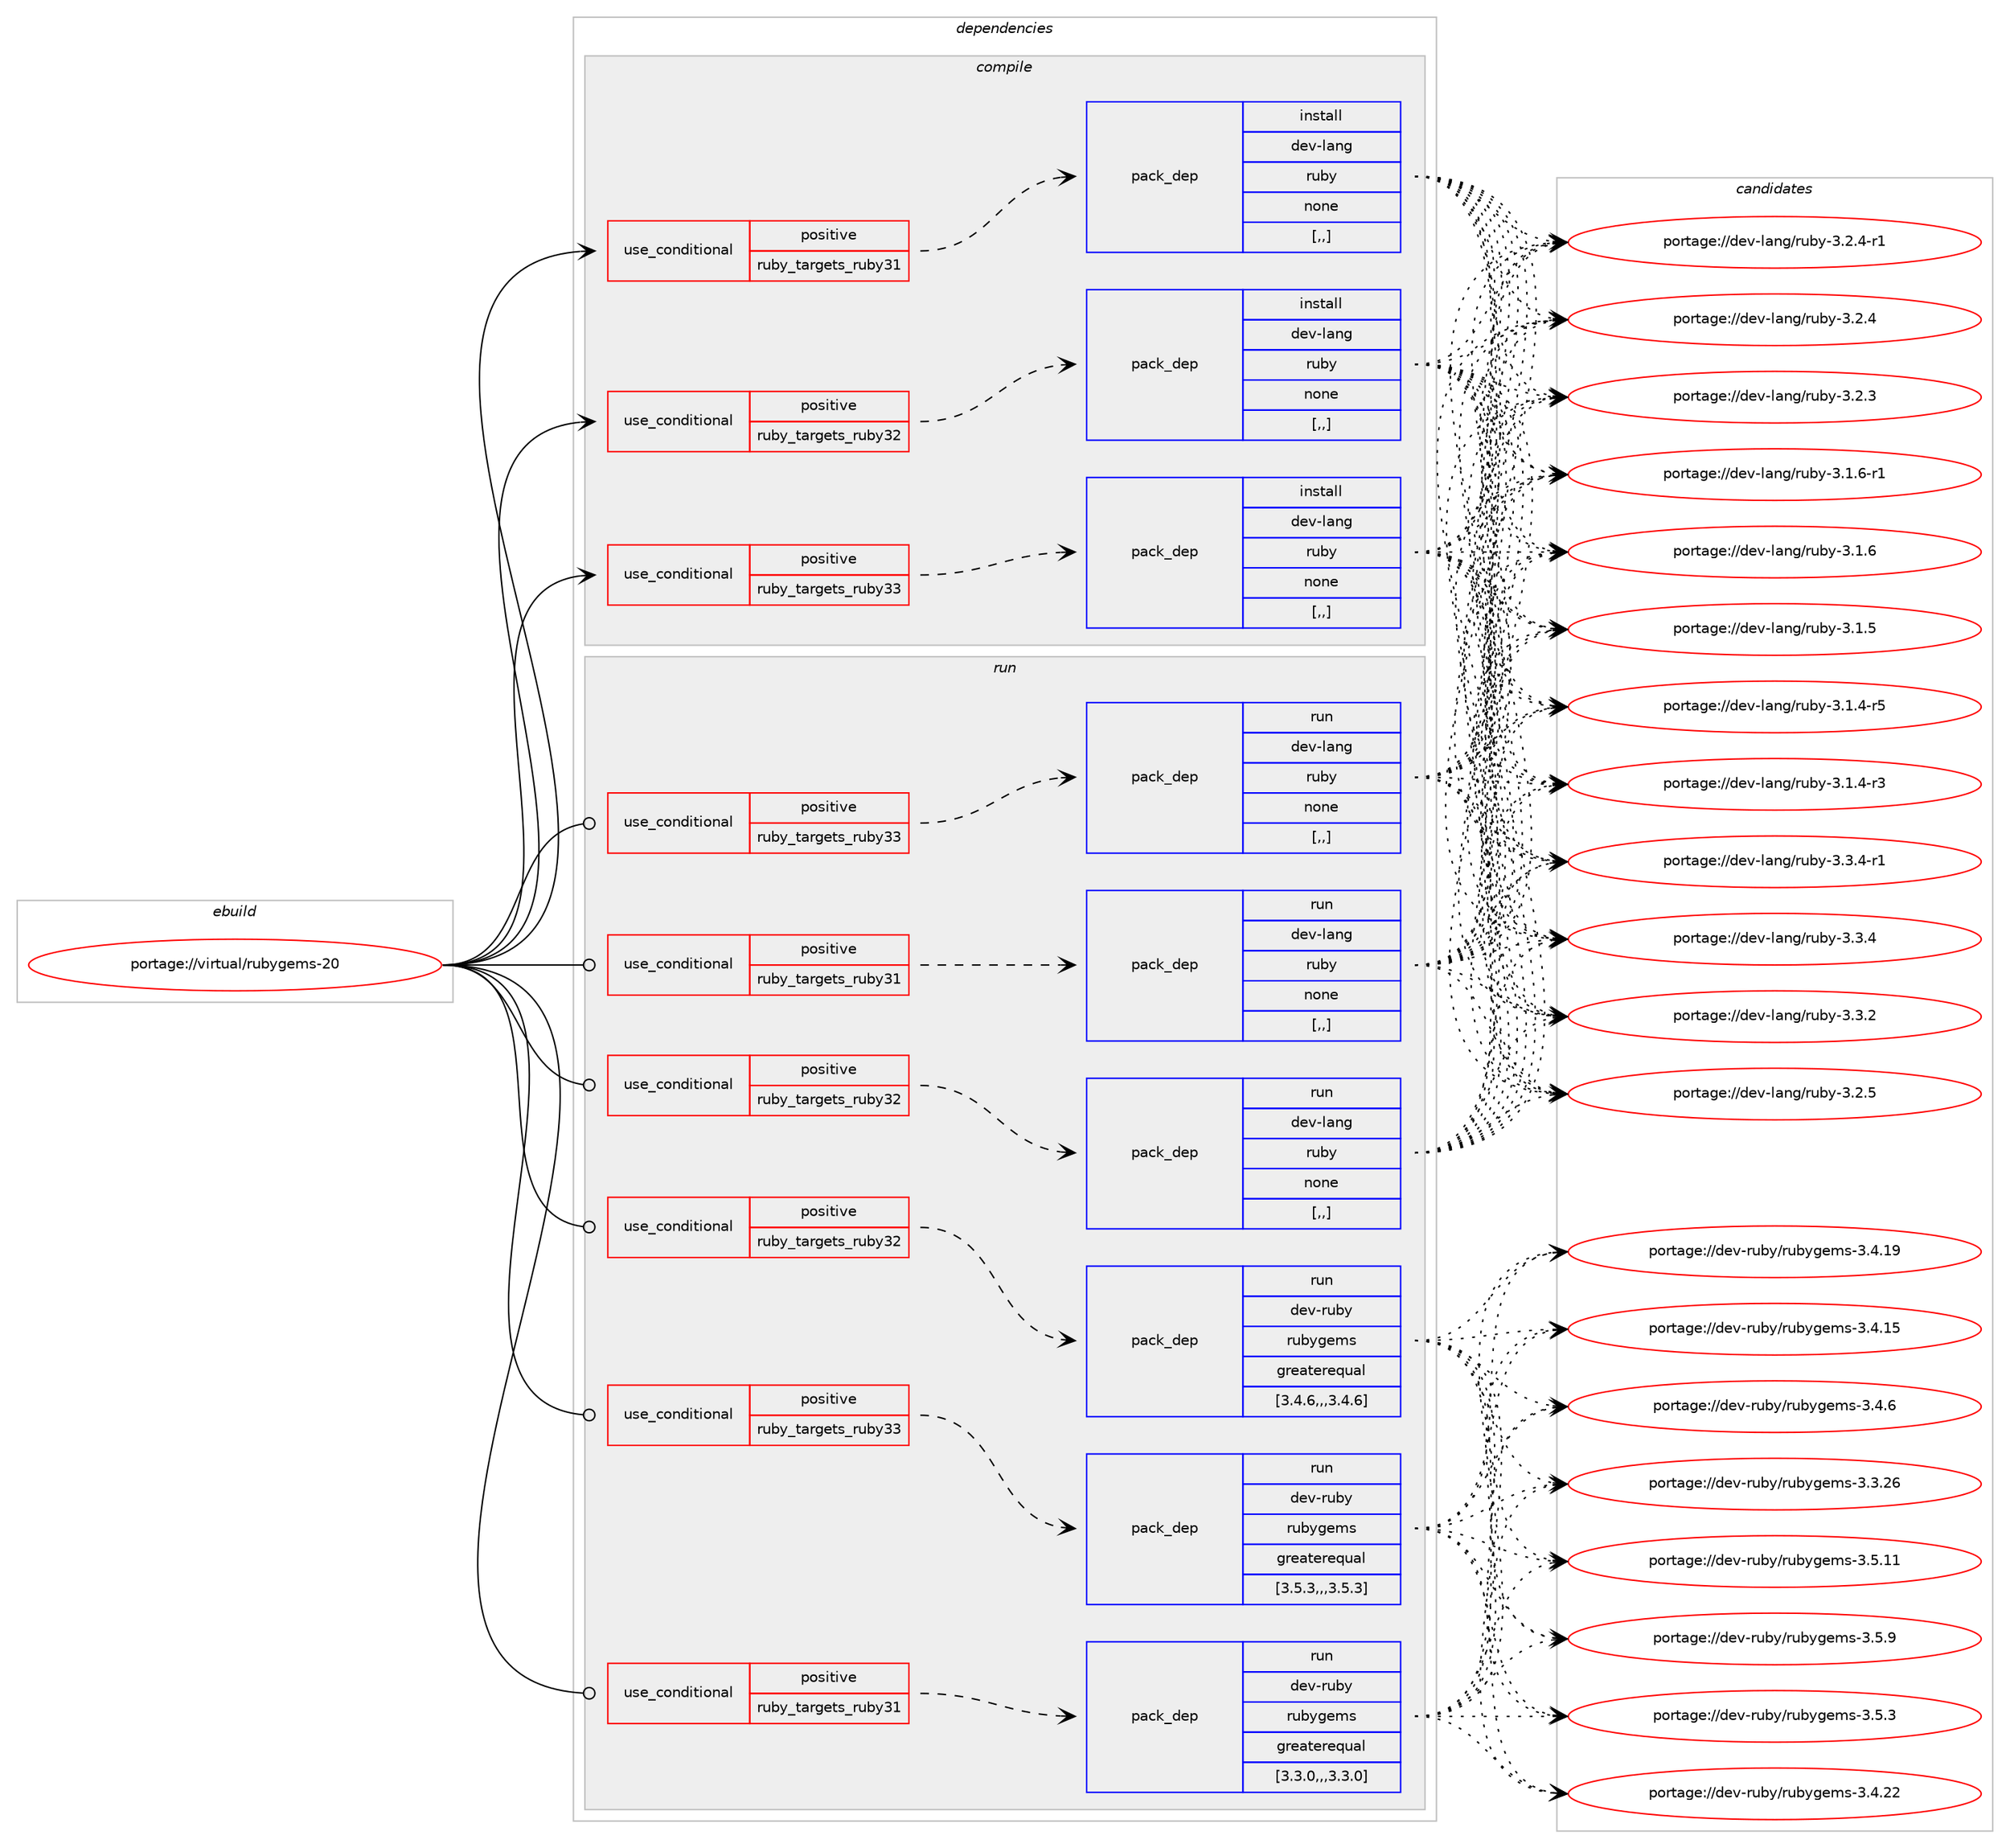 digraph prolog {

# *************
# Graph options
# *************

newrank=true;
concentrate=true;
compound=true;
graph [rankdir=LR,fontname=Helvetica,fontsize=10,ranksep=1.5];#, ranksep=2.5, nodesep=0.2];
edge  [arrowhead=vee];
node  [fontname=Helvetica,fontsize=10];

# **********
# The ebuild
# **********

subgraph cluster_leftcol {
color=gray;
label=<<i>ebuild</i>>;
id [label="portage://virtual/rubygems-20", color=red, width=4, href="../virtual/rubygems-20.svg"];
}

# ****************
# The dependencies
# ****************

subgraph cluster_midcol {
color=gray;
label=<<i>dependencies</i>>;
subgraph cluster_compile {
fillcolor="#eeeeee";
style=filled;
label=<<i>compile</i>>;
subgraph cond118710 {
dependency445480 [label=<<TABLE BORDER="0" CELLBORDER="1" CELLSPACING="0" CELLPADDING="4"><TR><TD ROWSPAN="3" CELLPADDING="10">use_conditional</TD></TR><TR><TD>positive</TD></TR><TR><TD>ruby_targets_ruby31</TD></TR></TABLE>>, shape=none, color=red];
subgraph pack323544 {
dependency445481 [label=<<TABLE BORDER="0" CELLBORDER="1" CELLSPACING="0" CELLPADDING="4" WIDTH="220"><TR><TD ROWSPAN="6" CELLPADDING="30">pack_dep</TD></TR><TR><TD WIDTH="110">install</TD></TR><TR><TD>dev-lang</TD></TR><TR><TD>ruby</TD></TR><TR><TD>none</TD></TR><TR><TD>[,,]</TD></TR></TABLE>>, shape=none, color=blue];
}
dependency445480:e -> dependency445481:w [weight=20,style="dashed",arrowhead="vee"];
}
id:e -> dependency445480:w [weight=20,style="solid",arrowhead="vee"];
subgraph cond118711 {
dependency445482 [label=<<TABLE BORDER="0" CELLBORDER="1" CELLSPACING="0" CELLPADDING="4"><TR><TD ROWSPAN="3" CELLPADDING="10">use_conditional</TD></TR><TR><TD>positive</TD></TR><TR><TD>ruby_targets_ruby32</TD></TR></TABLE>>, shape=none, color=red];
subgraph pack323545 {
dependency445483 [label=<<TABLE BORDER="0" CELLBORDER="1" CELLSPACING="0" CELLPADDING="4" WIDTH="220"><TR><TD ROWSPAN="6" CELLPADDING="30">pack_dep</TD></TR><TR><TD WIDTH="110">install</TD></TR><TR><TD>dev-lang</TD></TR><TR><TD>ruby</TD></TR><TR><TD>none</TD></TR><TR><TD>[,,]</TD></TR></TABLE>>, shape=none, color=blue];
}
dependency445482:e -> dependency445483:w [weight=20,style="dashed",arrowhead="vee"];
}
id:e -> dependency445482:w [weight=20,style="solid",arrowhead="vee"];
subgraph cond118712 {
dependency445484 [label=<<TABLE BORDER="0" CELLBORDER="1" CELLSPACING="0" CELLPADDING="4"><TR><TD ROWSPAN="3" CELLPADDING="10">use_conditional</TD></TR><TR><TD>positive</TD></TR><TR><TD>ruby_targets_ruby33</TD></TR></TABLE>>, shape=none, color=red];
subgraph pack323546 {
dependency445485 [label=<<TABLE BORDER="0" CELLBORDER="1" CELLSPACING="0" CELLPADDING="4" WIDTH="220"><TR><TD ROWSPAN="6" CELLPADDING="30">pack_dep</TD></TR><TR><TD WIDTH="110">install</TD></TR><TR><TD>dev-lang</TD></TR><TR><TD>ruby</TD></TR><TR><TD>none</TD></TR><TR><TD>[,,]</TD></TR></TABLE>>, shape=none, color=blue];
}
dependency445484:e -> dependency445485:w [weight=20,style="dashed",arrowhead="vee"];
}
id:e -> dependency445484:w [weight=20,style="solid",arrowhead="vee"];
}
subgraph cluster_compileandrun {
fillcolor="#eeeeee";
style=filled;
label=<<i>compile and run</i>>;
}
subgraph cluster_run {
fillcolor="#eeeeee";
style=filled;
label=<<i>run</i>>;
subgraph cond118713 {
dependency445486 [label=<<TABLE BORDER="0" CELLBORDER="1" CELLSPACING="0" CELLPADDING="4"><TR><TD ROWSPAN="3" CELLPADDING="10">use_conditional</TD></TR><TR><TD>positive</TD></TR><TR><TD>ruby_targets_ruby31</TD></TR></TABLE>>, shape=none, color=red];
subgraph pack323547 {
dependency445487 [label=<<TABLE BORDER="0" CELLBORDER="1" CELLSPACING="0" CELLPADDING="4" WIDTH="220"><TR><TD ROWSPAN="6" CELLPADDING="30">pack_dep</TD></TR><TR><TD WIDTH="110">run</TD></TR><TR><TD>dev-lang</TD></TR><TR><TD>ruby</TD></TR><TR><TD>none</TD></TR><TR><TD>[,,]</TD></TR></TABLE>>, shape=none, color=blue];
}
dependency445486:e -> dependency445487:w [weight=20,style="dashed",arrowhead="vee"];
}
id:e -> dependency445486:w [weight=20,style="solid",arrowhead="odot"];
subgraph cond118714 {
dependency445488 [label=<<TABLE BORDER="0" CELLBORDER="1" CELLSPACING="0" CELLPADDING="4"><TR><TD ROWSPAN="3" CELLPADDING="10">use_conditional</TD></TR><TR><TD>positive</TD></TR><TR><TD>ruby_targets_ruby31</TD></TR></TABLE>>, shape=none, color=red];
subgraph pack323548 {
dependency445489 [label=<<TABLE BORDER="0" CELLBORDER="1" CELLSPACING="0" CELLPADDING="4" WIDTH="220"><TR><TD ROWSPAN="6" CELLPADDING="30">pack_dep</TD></TR><TR><TD WIDTH="110">run</TD></TR><TR><TD>dev-ruby</TD></TR><TR><TD>rubygems</TD></TR><TR><TD>greaterequal</TD></TR><TR><TD>[3.3.0,,,3.3.0]</TD></TR></TABLE>>, shape=none, color=blue];
}
dependency445488:e -> dependency445489:w [weight=20,style="dashed",arrowhead="vee"];
}
id:e -> dependency445488:w [weight=20,style="solid",arrowhead="odot"];
subgraph cond118715 {
dependency445490 [label=<<TABLE BORDER="0" CELLBORDER="1" CELLSPACING="0" CELLPADDING="4"><TR><TD ROWSPAN="3" CELLPADDING="10">use_conditional</TD></TR><TR><TD>positive</TD></TR><TR><TD>ruby_targets_ruby32</TD></TR></TABLE>>, shape=none, color=red];
subgraph pack323549 {
dependency445491 [label=<<TABLE BORDER="0" CELLBORDER="1" CELLSPACING="0" CELLPADDING="4" WIDTH="220"><TR><TD ROWSPAN="6" CELLPADDING="30">pack_dep</TD></TR><TR><TD WIDTH="110">run</TD></TR><TR><TD>dev-lang</TD></TR><TR><TD>ruby</TD></TR><TR><TD>none</TD></TR><TR><TD>[,,]</TD></TR></TABLE>>, shape=none, color=blue];
}
dependency445490:e -> dependency445491:w [weight=20,style="dashed",arrowhead="vee"];
}
id:e -> dependency445490:w [weight=20,style="solid",arrowhead="odot"];
subgraph cond118716 {
dependency445492 [label=<<TABLE BORDER="0" CELLBORDER="1" CELLSPACING="0" CELLPADDING="4"><TR><TD ROWSPAN="3" CELLPADDING="10">use_conditional</TD></TR><TR><TD>positive</TD></TR><TR><TD>ruby_targets_ruby32</TD></TR></TABLE>>, shape=none, color=red];
subgraph pack323550 {
dependency445493 [label=<<TABLE BORDER="0" CELLBORDER="1" CELLSPACING="0" CELLPADDING="4" WIDTH="220"><TR><TD ROWSPAN="6" CELLPADDING="30">pack_dep</TD></TR><TR><TD WIDTH="110">run</TD></TR><TR><TD>dev-ruby</TD></TR><TR><TD>rubygems</TD></TR><TR><TD>greaterequal</TD></TR><TR><TD>[3.4.6,,,3.4.6]</TD></TR></TABLE>>, shape=none, color=blue];
}
dependency445492:e -> dependency445493:w [weight=20,style="dashed",arrowhead="vee"];
}
id:e -> dependency445492:w [weight=20,style="solid",arrowhead="odot"];
subgraph cond118717 {
dependency445494 [label=<<TABLE BORDER="0" CELLBORDER="1" CELLSPACING="0" CELLPADDING="4"><TR><TD ROWSPAN="3" CELLPADDING="10">use_conditional</TD></TR><TR><TD>positive</TD></TR><TR><TD>ruby_targets_ruby33</TD></TR></TABLE>>, shape=none, color=red];
subgraph pack323551 {
dependency445495 [label=<<TABLE BORDER="0" CELLBORDER="1" CELLSPACING="0" CELLPADDING="4" WIDTH="220"><TR><TD ROWSPAN="6" CELLPADDING="30">pack_dep</TD></TR><TR><TD WIDTH="110">run</TD></TR><TR><TD>dev-lang</TD></TR><TR><TD>ruby</TD></TR><TR><TD>none</TD></TR><TR><TD>[,,]</TD></TR></TABLE>>, shape=none, color=blue];
}
dependency445494:e -> dependency445495:w [weight=20,style="dashed",arrowhead="vee"];
}
id:e -> dependency445494:w [weight=20,style="solid",arrowhead="odot"];
subgraph cond118718 {
dependency445496 [label=<<TABLE BORDER="0" CELLBORDER="1" CELLSPACING="0" CELLPADDING="4"><TR><TD ROWSPAN="3" CELLPADDING="10">use_conditional</TD></TR><TR><TD>positive</TD></TR><TR><TD>ruby_targets_ruby33</TD></TR></TABLE>>, shape=none, color=red];
subgraph pack323552 {
dependency445497 [label=<<TABLE BORDER="0" CELLBORDER="1" CELLSPACING="0" CELLPADDING="4" WIDTH="220"><TR><TD ROWSPAN="6" CELLPADDING="30">pack_dep</TD></TR><TR><TD WIDTH="110">run</TD></TR><TR><TD>dev-ruby</TD></TR><TR><TD>rubygems</TD></TR><TR><TD>greaterequal</TD></TR><TR><TD>[3.5.3,,,3.5.3]</TD></TR></TABLE>>, shape=none, color=blue];
}
dependency445496:e -> dependency445497:w [weight=20,style="dashed",arrowhead="vee"];
}
id:e -> dependency445496:w [weight=20,style="solid",arrowhead="odot"];
}
}

# **************
# The candidates
# **************

subgraph cluster_choices {
rank=same;
color=gray;
label=<<i>candidates</i>>;

subgraph choice323544 {
color=black;
nodesep=1;
choice100101118451089711010347114117981214551465146524511449 [label="portage://dev-lang/ruby-3.3.4-r1", color=red, width=4,href="../dev-lang/ruby-3.3.4-r1.svg"];
choice10010111845108971101034711411798121455146514652 [label="portage://dev-lang/ruby-3.3.4", color=red, width=4,href="../dev-lang/ruby-3.3.4.svg"];
choice10010111845108971101034711411798121455146514650 [label="portage://dev-lang/ruby-3.3.2", color=red, width=4,href="../dev-lang/ruby-3.3.2.svg"];
choice10010111845108971101034711411798121455146504653 [label="portage://dev-lang/ruby-3.2.5", color=red, width=4,href="../dev-lang/ruby-3.2.5.svg"];
choice100101118451089711010347114117981214551465046524511449 [label="portage://dev-lang/ruby-3.2.4-r1", color=red, width=4,href="../dev-lang/ruby-3.2.4-r1.svg"];
choice10010111845108971101034711411798121455146504652 [label="portage://dev-lang/ruby-3.2.4", color=red, width=4,href="../dev-lang/ruby-3.2.4.svg"];
choice10010111845108971101034711411798121455146504651 [label="portage://dev-lang/ruby-3.2.3", color=red, width=4,href="../dev-lang/ruby-3.2.3.svg"];
choice100101118451089711010347114117981214551464946544511449 [label="portage://dev-lang/ruby-3.1.6-r1", color=red, width=4,href="../dev-lang/ruby-3.1.6-r1.svg"];
choice10010111845108971101034711411798121455146494654 [label="portage://dev-lang/ruby-3.1.6", color=red, width=4,href="../dev-lang/ruby-3.1.6.svg"];
choice10010111845108971101034711411798121455146494653 [label="portage://dev-lang/ruby-3.1.5", color=red, width=4,href="../dev-lang/ruby-3.1.5.svg"];
choice100101118451089711010347114117981214551464946524511453 [label="portage://dev-lang/ruby-3.1.4-r5", color=red, width=4,href="../dev-lang/ruby-3.1.4-r5.svg"];
choice100101118451089711010347114117981214551464946524511451 [label="portage://dev-lang/ruby-3.1.4-r3", color=red, width=4,href="../dev-lang/ruby-3.1.4-r3.svg"];
dependency445481:e -> choice100101118451089711010347114117981214551465146524511449:w [style=dotted,weight="100"];
dependency445481:e -> choice10010111845108971101034711411798121455146514652:w [style=dotted,weight="100"];
dependency445481:e -> choice10010111845108971101034711411798121455146514650:w [style=dotted,weight="100"];
dependency445481:e -> choice10010111845108971101034711411798121455146504653:w [style=dotted,weight="100"];
dependency445481:e -> choice100101118451089711010347114117981214551465046524511449:w [style=dotted,weight="100"];
dependency445481:e -> choice10010111845108971101034711411798121455146504652:w [style=dotted,weight="100"];
dependency445481:e -> choice10010111845108971101034711411798121455146504651:w [style=dotted,weight="100"];
dependency445481:e -> choice100101118451089711010347114117981214551464946544511449:w [style=dotted,weight="100"];
dependency445481:e -> choice10010111845108971101034711411798121455146494654:w [style=dotted,weight="100"];
dependency445481:e -> choice10010111845108971101034711411798121455146494653:w [style=dotted,weight="100"];
dependency445481:e -> choice100101118451089711010347114117981214551464946524511453:w [style=dotted,weight="100"];
dependency445481:e -> choice100101118451089711010347114117981214551464946524511451:w [style=dotted,weight="100"];
}
subgraph choice323545 {
color=black;
nodesep=1;
choice100101118451089711010347114117981214551465146524511449 [label="portage://dev-lang/ruby-3.3.4-r1", color=red, width=4,href="../dev-lang/ruby-3.3.4-r1.svg"];
choice10010111845108971101034711411798121455146514652 [label="portage://dev-lang/ruby-3.3.4", color=red, width=4,href="../dev-lang/ruby-3.3.4.svg"];
choice10010111845108971101034711411798121455146514650 [label="portage://dev-lang/ruby-3.3.2", color=red, width=4,href="../dev-lang/ruby-3.3.2.svg"];
choice10010111845108971101034711411798121455146504653 [label="portage://dev-lang/ruby-3.2.5", color=red, width=4,href="../dev-lang/ruby-3.2.5.svg"];
choice100101118451089711010347114117981214551465046524511449 [label="portage://dev-lang/ruby-3.2.4-r1", color=red, width=4,href="../dev-lang/ruby-3.2.4-r1.svg"];
choice10010111845108971101034711411798121455146504652 [label="portage://dev-lang/ruby-3.2.4", color=red, width=4,href="../dev-lang/ruby-3.2.4.svg"];
choice10010111845108971101034711411798121455146504651 [label="portage://dev-lang/ruby-3.2.3", color=red, width=4,href="../dev-lang/ruby-3.2.3.svg"];
choice100101118451089711010347114117981214551464946544511449 [label="portage://dev-lang/ruby-3.1.6-r1", color=red, width=4,href="../dev-lang/ruby-3.1.6-r1.svg"];
choice10010111845108971101034711411798121455146494654 [label="portage://dev-lang/ruby-3.1.6", color=red, width=4,href="../dev-lang/ruby-3.1.6.svg"];
choice10010111845108971101034711411798121455146494653 [label="portage://dev-lang/ruby-3.1.5", color=red, width=4,href="../dev-lang/ruby-3.1.5.svg"];
choice100101118451089711010347114117981214551464946524511453 [label="portage://dev-lang/ruby-3.1.4-r5", color=red, width=4,href="../dev-lang/ruby-3.1.4-r5.svg"];
choice100101118451089711010347114117981214551464946524511451 [label="portage://dev-lang/ruby-3.1.4-r3", color=red, width=4,href="../dev-lang/ruby-3.1.4-r3.svg"];
dependency445483:e -> choice100101118451089711010347114117981214551465146524511449:w [style=dotted,weight="100"];
dependency445483:e -> choice10010111845108971101034711411798121455146514652:w [style=dotted,weight="100"];
dependency445483:e -> choice10010111845108971101034711411798121455146514650:w [style=dotted,weight="100"];
dependency445483:e -> choice10010111845108971101034711411798121455146504653:w [style=dotted,weight="100"];
dependency445483:e -> choice100101118451089711010347114117981214551465046524511449:w [style=dotted,weight="100"];
dependency445483:e -> choice10010111845108971101034711411798121455146504652:w [style=dotted,weight="100"];
dependency445483:e -> choice10010111845108971101034711411798121455146504651:w [style=dotted,weight="100"];
dependency445483:e -> choice100101118451089711010347114117981214551464946544511449:w [style=dotted,weight="100"];
dependency445483:e -> choice10010111845108971101034711411798121455146494654:w [style=dotted,weight="100"];
dependency445483:e -> choice10010111845108971101034711411798121455146494653:w [style=dotted,weight="100"];
dependency445483:e -> choice100101118451089711010347114117981214551464946524511453:w [style=dotted,weight="100"];
dependency445483:e -> choice100101118451089711010347114117981214551464946524511451:w [style=dotted,weight="100"];
}
subgraph choice323546 {
color=black;
nodesep=1;
choice100101118451089711010347114117981214551465146524511449 [label="portage://dev-lang/ruby-3.3.4-r1", color=red, width=4,href="../dev-lang/ruby-3.3.4-r1.svg"];
choice10010111845108971101034711411798121455146514652 [label="portage://dev-lang/ruby-3.3.4", color=red, width=4,href="../dev-lang/ruby-3.3.4.svg"];
choice10010111845108971101034711411798121455146514650 [label="portage://dev-lang/ruby-3.3.2", color=red, width=4,href="../dev-lang/ruby-3.3.2.svg"];
choice10010111845108971101034711411798121455146504653 [label="portage://dev-lang/ruby-3.2.5", color=red, width=4,href="../dev-lang/ruby-3.2.5.svg"];
choice100101118451089711010347114117981214551465046524511449 [label="portage://dev-lang/ruby-3.2.4-r1", color=red, width=4,href="../dev-lang/ruby-3.2.4-r1.svg"];
choice10010111845108971101034711411798121455146504652 [label="portage://dev-lang/ruby-3.2.4", color=red, width=4,href="../dev-lang/ruby-3.2.4.svg"];
choice10010111845108971101034711411798121455146504651 [label="portage://dev-lang/ruby-3.2.3", color=red, width=4,href="../dev-lang/ruby-3.2.3.svg"];
choice100101118451089711010347114117981214551464946544511449 [label="portage://dev-lang/ruby-3.1.6-r1", color=red, width=4,href="../dev-lang/ruby-3.1.6-r1.svg"];
choice10010111845108971101034711411798121455146494654 [label="portage://dev-lang/ruby-3.1.6", color=red, width=4,href="../dev-lang/ruby-3.1.6.svg"];
choice10010111845108971101034711411798121455146494653 [label="portage://dev-lang/ruby-3.1.5", color=red, width=4,href="../dev-lang/ruby-3.1.5.svg"];
choice100101118451089711010347114117981214551464946524511453 [label="portage://dev-lang/ruby-3.1.4-r5", color=red, width=4,href="../dev-lang/ruby-3.1.4-r5.svg"];
choice100101118451089711010347114117981214551464946524511451 [label="portage://dev-lang/ruby-3.1.4-r3", color=red, width=4,href="../dev-lang/ruby-3.1.4-r3.svg"];
dependency445485:e -> choice100101118451089711010347114117981214551465146524511449:w [style=dotted,weight="100"];
dependency445485:e -> choice10010111845108971101034711411798121455146514652:w [style=dotted,weight="100"];
dependency445485:e -> choice10010111845108971101034711411798121455146514650:w [style=dotted,weight="100"];
dependency445485:e -> choice10010111845108971101034711411798121455146504653:w [style=dotted,weight="100"];
dependency445485:e -> choice100101118451089711010347114117981214551465046524511449:w [style=dotted,weight="100"];
dependency445485:e -> choice10010111845108971101034711411798121455146504652:w [style=dotted,weight="100"];
dependency445485:e -> choice10010111845108971101034711411798121455146504651:w [style=dotted,weight="100"];
dependency445485:e -> choice100101118451089711010347114117981214551464946544511449:w [style=dotted,weight="100"];
dependency445485:e -> choice10010111845108971101034711411798121455146494654:w [style=dotted,weight="100"];
dependency445485:e -> choice10010111845108971101034711411798121455146494653:w [style=dotted,weight="100"];
dependency445485:e -> choice100101118451089711010347114117981214551464946524511453:w [style=dotted,weight="100"];
dependency445485:e -> choice100101118451089711010347114117981214551464946524511451:w [style=dotted,weight="100"];
}
subgraph choice323547 {
color=black;
nodesep=1;
choice100101118451089711010347114117981214551465146524511449 [label="portage://dev-lang/ruby-3.3.4-r1", color=red, width=4,href="../dev-lang/ruby-3.3.4-r1.svg"];
choice10010111845108971101034711411798121455146514652 [label="portage://dev-lang/ruby-3.3.4", color=red, width=4,href="../dev-lang/ruby-3.3.4.svg"];
choice10010111845108971101034711411798121455146514650 [label="portage://dev-lang/ruby-3.3.2", color=red, width=4,href="../dev-lang/ruby-3.3.2.svg"];
choice10010111845108971101034711411798121455146504653 [label="portage://dev-lang/ruby-3.2.5", color=red, width=4,href="../dev-lang/ruby-3.2.5.svg"];
choice100101118451089711010347114117981214551465046524511449 [label="portage://dev-lang/ruby-3.2.4-r1", color=red, width=4,href="../dev-lang/ruby-3.2.4-r1.svg"];
choice10010111845108971101034711411798121455146504652 [label="portage://dev-lang/ruby-3.2.4", color=red, width=4,href="../dev-lang/ruby-3.2.4.svg"];
choice10010111845108971101034711411798121455146504651 [label="portage://dev-lang/ruby-3.2.3", color=red, width=4,href="../dev-lang/ruby-3.2.3.svg"];
choice100101118451089711010347114117981214551464946544511449 [label="portage://dev-lang/ruby-3.1.6-r1", color=red, width=4,href="../dev-lang/ruby-3.1.6-r1.svg"];
choice10010111845108971101034711411798121455146494654 [label="portage://dev-lang/ruby-3.1.6", color=red, width=4,href="../dev-lang/ruby-3.1.6.svg"];
choice10010111845108971101034711411798121455146494653 [label="portage://dev-lang/ruby-3.1.5", color=red, width=4,href="../dev-lang/ruby-3.1.5.svg"];
choice100101118451089711010347114117981214551464946524511453 [label="portage://dev-lang/ruby-3.1.4-r5", color=red, width=4,href="../dev-lang/ruby-3.1.4-r5.svg"];
choice100101118451089711010347114117981214551464946524511451 [label="portage://dev-lang/ruby-3.1.4-r3", color=red, width=4,href="../dev-lang/ruby-3.1.4-r3.svg"];
dependency445487:e -> choice100101118451089711010347114117981214551465146524511449:w [style=dotted,weight="100"];
dependency445487:e -> choice10010111845108971101034711411798121455146514652:w [style=dotted,weight="100"];
dependency445487:e -> choice10010111845108971101034711411798121455146514650:w [style=dotted,weight="100"];
dependency445487:e -> choice10010111845108971101034711411798121455146504653:w [style=dotted,weight="100"];
dependency445487:e -> choice100101118451089711010347114117981214551465046524511449:w [style=dotted,weight="100"];
dependency445487:e -> choice10010111845108971101034711411798121455146504652:w [style=dotted,weight="100"];
dependency445487:e -> choice10010111845108971101034711411798121455146504651:w [style=dotted,weight="100"];
dependency445487:e -> choice100101118451089711010347114117981214551464946544511449:w [style=dotted,weight="100"];
dependency445487:e -> choice10010111845108971101034711411798121455146494654:w [style=dotted,weight="100"];
dependency445487:e -> choice10010111845108971101034711411798121455146494653:w [style=dotted,weight="100"];
dependency445487:e -> choice100101118451089711010347114117981214551464946524511453:w [style=dotted,weight="100"];
dependency445487:e -> choice100101118451089711010347114117981214551464946524511451:w [style=dotted,weight="100"];
}
subgraph choice323548 {
color=black;
nodesep=1;
choice1001011184511411798121471141179812110310110911545514653464949 [label="portage://dev-ruby/rubygems-3.5.11", color=red, width=4,href="../dev-ruby/rubygems-3.5.11.svg"];
choice10010111845114117981214711411798121103101109115455146534657 [label="portage://dev-ruby/rubygems-3.5.9", color=red, width=4,href="../dev-ruby/rubygems-3.5.9.svg"];
choice10010111845114117981214711411798121103101109115455146534651 [label="portage://dev-ruby/rubygems-3.5.3", color=red, width=4,href="../dev-ruby/rubygems-3.5.3.svg"];
choice1001011184511411798121471141179812110310110911545514652465050 [label="portage://dev-ruby/rubygems-3.4.22", color=red, width=4,href="../dev-ruby/rubygems-3.4.22.svg"];
choice1001011184511411798121471141179812110310110911545514652464957 [label="portage://dev-ruby/rubygems-3.4.19", color=red, width=4,href="../dev-ruby/rubygems-3.4.19.svg"];
choice1001011184511411798121471141179812110310110911545514652464953 [label="portage://dev-ruby/rubygems-3.4.15", color=red, width=4,href="../dev-ruby/rubygems-3.4.15.svg"];
choice10010111845114117981214711411798121103101109115455146524654 [label="portage://dev-ruby/rubygems-3.4.6", color=red, width=4,href="../dev-ruby/rubygems-3.4.6.svg"];
choice1001011184511411798121471141179812110310110911545514651465054 [label="portage://dev-ruby/rubygems-3.3.26", color=red, width=4,href="../dev-ruby/rubygems-3.3.26.svg"];
dependency445489:e -> choice1001011184511411798121471141179812110310110911545514653464949:w [style=dotted,weight="100"];
dependency445489:e -> choice10010111845114117981214711411798121103101109115455146534657:w [style=dotted,weight="100"];
dependency445489:e -> choice10010111845114117981214711411798121103101109115455146534651:w [style=dotted,weight="100"];
dependency445489:e -> choice1001011184511411798121471141179812110310110911545514652465050:w [style=dotted,weight="100"];
dependency445489:e -> choice1001011184511411798121471141179812110310110911545514652464957:w [style=dotted,weight="100"];
dependency445489:e -> choice1001011184511411798121471141179812110310110911545514652464953:w [style=dotted,weight="100"];
dependency445489:e -> choice10010111845114117981214711411798121103101109115455146524654:w [style=dotted,weight="100"];
dependency445489:e -> choice1001011184511411798121471141179812110310110911545514651465054:w [style=dotted,weight="100"];
}
subgraph choice323549 {
color=black;
nodesep=1;
choice100101118451089711010347114117981214551465146524511449 [label="portage://dev-lang/ruby-3.3.4-r1", color=red, width=4,href="../dev-lang/ruby-3.3.4-r1.svg"];
choice10010111845108971101034711411798121455146514652 [label="portage://dev-lang/ruby-3.3.4", color=red, width=4,href="../dev-lang/ruby-3.3.4.svg"];
choice10010111845108971101034711411798121455146514650 [label="portage://dev-lang/ruby-3.3.2", color=red, width=4,href="../dev-lang/ruby-3.3.2.svg"];
choice10010111845108971101034711411798121455146504653 [label="portage://dev-lang/ruby-3.2.5", color=red, width=4,href="../dev-lang/ruby-3.2.5.svg"];
choice100101118451089711010347114117981214551465046524511449 [label="portage://dev-lang/ruby-3.2.4-r1", color=red, width=4,href="../dev-lang/ruby-3.2.4-r1.svg"];
choice10010111845108971101034711411798121455146504652 [label="portage://dev-lang/ruby-3.2.4", color=red, width=4,href="../dev-lang/ruby-3.2.4.svg"];
choice10010111845108971101034711411798121455146504651 [label="portage://dev-lang/ruby-3.2.3", color=red, width=4,href="../dev-lang/ruby-3.2.3.svg"];
choice100101118451089711010347114117981214551464946544511449 [label="portage://dev-lang/ruby-3.1.6-r1", color=red, width=4,href="../dev-lang/ruby-3.1.6-r1.svg"];
choice10010111845108971101034711411798121455146494654 [label="portage://dev-lang/ruby-3.1.6", color=red, width=4,href="../dev-lang/ruby-3.1.6.svg"];
choice10010111845108971101034711411798121455146494653 [label="portage://dev-lang/ruby-3.1.5", color=red, width=4,href="../dev-lang/ruby-3.1.5.svg"];
choice100101118451089711010347114117981214551464946524511453 [label="portage://dev-lang/ruby-3.1.4-r5", color=red, width=4,href="../dev-lang/ruby-3.1.4-r5.svg"];
choice100101118451089711010347114117981214551464946524511451 [label="portage://dev-lang/ruby-3.1.4-r3", color=red, width=4,href="../dev-lang/ruby-3.1.4-r3.svg"];
dependency445491:e -> choice100101118451089711010347114117981214551465146524511449:w [style=dotted,weight="100"];
dependency445491:e -> choice10010111845108971101034711411798121455146514652:w [style=dotted,weight="100"];
dependency445491:e -> choice10010111845108971101034711411798121455146514650:w [style=dotted,weight="100"];
dependency445491:e -> choice10010111845108971101034711411798121455146504653:w [style=dotted,weight="100"];
dependency445491:e -> choice100101118451089711010347114117981214551465046524511449:w [style=dotted,weight="100"];
dependency445491:e -> choice10010111845108971101034711411798121455146504652:w [style=dotted,weight="100"];
dependency445491:e -> choice10010111845108971101034711411798121455146504651:w [style=dotted,weight="100"];
dependency445491:e -> choice100101118451089711010347114117981214551464946544511449:w [style=dotted,weight="100"];
dependency445491:e -> choice10010111845108971101034711411798121455146494654:w [style=dotted,weight="100"];
dependency445491:e -> choice10010111845108971101034711411798121455146494653:w [style=dotted,weight="100"];
dependency445491:e -> choice100101118451089711010347114117981214551464946524511453:w [style=dotted,weight="100"];
dependency445491:e -> choice100101118451089711010347114117981214551464946524511451:w [style=dotted,weight="100"];
}
subgraph choice323550 {
color=black;
nodesep=1;
choice1001011184511411798121471141179812110310110911545514653464949 [label="portage://dev-ruby/rubygems-3.5.11", color=red, width=4,href="../dev-ruby/rubygems-3.5.11.svg"];
choice10010111845114117981214711411798121103101109115455146534657 [label="portage://dev-ruby/rubygems-3.5.9", color=red, width=4,href="../dev-ruby/rubygems-3.5.9.svg"];
choice10010111845114117981214711411798121103101109115455146534651 [label="portage://dev-ruby/rubygems-3.5.3", color=red, width=4,href="../dev-ruby/rubygems-3.5.3.svg"];
choice1001011184511411798121471141179812110310110911545514652465050 [label="portage://dev-ruby/rubygems-3.4.22", color=red, width=4,href="../dev-ruby/rubygems-3.4.22.svg"];
choice1001011184511411798121471141179812110310110911545514652464957 [label="portage://dev-ruby/rubygems-3.4.19", color=red, width=4,href="../dev-ruby/rubygems-3.4.19.svg"];
choice1001011184511411798121471141179812110310110911545514652464953 [label="portage://dev-ruby/rubygems-3.4.15", color=red, width=4,href="../dev-ruby/rubygems-3.4.15.svg"];
choice10010111845114117981214711411798121103101109115455146524654 [label="portage://dev-ruby/rubygems-3.4.6", color=red, width=4,href="../dev-ruby/rubygems-3.4.6.svg"];
choice1001011184511411798121471141179812110310110911545514651465054 [label="portage://dev-ruby/rubygems-3.3.26", color=red, width=4,href="../dev-ruby/rubygems-3.3.26.svg"];
dependency445493:e -> choice1001011184511411798121471141179812110310110911545514653464949:w [style=dotted,weight="100"];
dependency445493:e -> choice10010111845114117981214711411798121103101109115455146534657:w [style=dotted,weight="100"];
dependency445493:e -> choice10010111845114117981214711411798121103101109115455146534651:w [style=dotted,weight="100"];
dependency445493:e -> choice1001011184511411798121471141179812110310110911545514652465050:w [style=dotted,weight="100"];
dependency445493:e -> choice1001011184511411798121471141179812110310110911545514652464957:w [style=dotted,weight="100"];
dependency445493:e -> choice1001011184511411798121471141179812110310110911545514652464953:w [style=dotted,weight="100"];
dependency445493:e -> choice10010111845114117981214711411798121103101109115455146524654:w [style=dotted,weight="100"];
dependency445493:e -> choice1001011184511411798121471141179812110310110911545514651465054:w [style=dotted,weight="100"];
}
subgraph choice323551 {
color=black;
nodesep=1;
choice100101118451089711010347114117981214551465146524511449 [label="portage://dev-lang/ruby-3.3.4-r1", color=red, width=4,href="../dev-lang/ruby-3.3.4-r1.svg"];
choice10010111845108971101034711411798121455146514652 [label="portage://dev-lang/ruby-3.3.4", color=red, width=4,href="../dev-lang/ruby-3.3.4.svg"];
choice10010111845108971101034711411798121455146514650 [label="portage://dev-lang/ruby-3.3.2", color=red, width=4,href="../dev-lang/ruby-3.3.2.svg"];
choice10010111845108971101034711411798121455146504653 [label="portage://dev-lang/ruby-3.2.5", color=red, width=4,href="../dev-lang/ruby-3.2.5.svg"];
choice100101118451089711010347114117981214551465046524511449 [label="portage://dev-lang/ruby-3.2.4-r1", color=red, width=4,href="../dev-lang/ruby-3.2.4-r1.svg"];
choice10010111845108971101034711411798121455146504652 [label="portage://dev-lang/ruby-3.2.4", color=red, width=4,href="../dev-lang/ruby-3.2.4.svg"];
choice10010111845108971101034711411798121455146504651 [label="portage://dev-lang/ruby-3.2.3", color=red, width=4,href="../dev-lang/ruby-3.2.3.svg"];
choice100101118451089711010347114117981214551464946544511449 [label="portage://dev-lang/ruby-3.1.6-r1", color=red, width=4,href="../dev-lang/ruby-3.1.6-r1.svg"];
choice10010111845108971101034711411798121455146494654 [label="portage://dev-lang/ruby-3.1.6", color=red, width=4,href="../dev-lang/ruby-3.1.6.svg"];
choice10010111845108971101034711411798121455146494653 [label="portage://dev-lang/ruby-3.1.5", color=red, width=4,href="../dev-lang/ruby-3.1.5.svg"];
choice100101118451089711010347114117981214551464946524511453 [label="portage://dev-lang/ruby-3.1.4-r5", color=red, width=4,href="../dev-lang/ruby-3.1.4-r5.svg"];
choice100101118451089711010347114117981214551464946524511451 [label="portage://dev-lang/ruby-3.1.4-r3", color=red, width=4,href="../dev-lang/ruby-3.1.4-r3.svg"];
dependency445495:e -> choice100101118451089711010347114117981214551465146524511449:w [style=dotted,weight="100"];
dependency445495:e -> choice10010111845108971101034711411798121455146514652:w [style=dotted,weight="100"];
dependency445495:e -> choice10010111845108971101034711411798121455146514650:w [style=dotted,weight="100"];
dependency445495:e -> choice10010111845108971101034711411798121455146504653:w [style=dotted,weight="100"];
dependency445495:e -> choice100101118451089711010347114117981214551465046524511449:w [style=dotted,weight="100"];
dependency445495:e -> choice10010111845108971101034711411798121455146504652:w [style=dotted,weight="100"];
dependency445495:e -> choice10010111845108971101034711411798121455146504651:w [style=dotted,weight="100"];
dependency445495:e -> choice100101118451089711010347114117981214551464946544511449:w [style=dotted,weight="100"];
dependency445495:e -> choice10010111845108971101034711411798121455146494654:w [style=dotted,weight="100"];
dependency445495:e -> choice10010111845108971101034711411798121455146494653:w [style=dotted,weight="100"];
dependency445495:e -> choice100101118451089711010347114117981214551464946524511453:w [style=dotted,weight="100"];
dependency445495:e -> choice100101118451089711010347114117981214551464946524511451:w [style=dotted,weight="100"];
}
subgraph choice323552 {
color=black;
nodesep=1;
choice1001011184511411798121471141179812110310110911545514653464949 [label="portage://dev-ruby/rubygems-3.5.11", color=red, width=4,href="../dev-ruby/rubygems-3.5.11.svg"];
choice10010111845114117981214711411798121103101109115455146534657 [label="portage://dev-ruby/rubygems-3.5.9", color=red, width=4,href="../dev-ruby/rubygems-3.5.9.svg"];
choice10010111845114117981214711411798121103101109115455146534651 [label="portage://dev-ruby/rubygems-3.5.3", color=red, width=4,href="../dev-ruby/rubygems-3.5.3.svg"];
choice1001011184511411798121471141179812110310110911545514652465050 [label="portage://dev-ruby/rubygems-3.4.22", color=red, width=4,href="../dev-ruby/rubygems-3.4.22.svg"];
choice1001011184511411798121471141179812110310110911545514652464957 [label="portage://dev-ruby/rubygems-3.4.19", color=red, width=4,href="../dev-ruby/rubygems-3.4.19.svg"];
choice1001011184511411798121471141179812110310110911545514652464953 [label="portage://dev-ruby/rubygems-3.4.15", color=red, width=4,href="../dev-ruby/rubygems-3.4.15.svg"];
choice10010111845114117981214711411798121103101109115455146524654 [label="portage://dev-ruby/rubygems-3.4.6", color=red, width=4,href="../dev-ruby/rubygems-3.4.6.svg"];
choice1001011184511411798121471141179812110310110911545514651465054 [label="portage://dev-ruby/rubygems-3.3.26", color=red, width=4,href="../dev-ruby/rubygems-3.3.26.svg"];
dependency445497:e -> choice1001011184511411798121471141179812110310110911545514653464949:w [style=dotted,weight="100"];
dependency445497:e -> choice10010111845114117981214711411798121103101109115455146534657:w [style=dotted,weight="100"];
dependency445497:e -> choice10010111845114117981214711411798121103101109115455146534651:w [style=dotted,weight="100"];
dependency445497:e -> choice1001011184511411798121471141179812110310110911545514652465050:w [style=dotted,weight="100"];
dependency445497:e -> choice1001011184511411798121471141179812110310110911545514652464957:w [style=dotted,weight="100"];
dependency445497:e -> choice1001011184511411798121471141179812110310110911545514652464953:w [style=dotted,weight="100"];
dependency445497:e -> choice10010111845114117981214711411798121103101109115455146524654:w [style=dotted,weight="100"];
dependency445497:e -> choice1001011184511411798121471141179812110310110911545514651465054:w [style=dotted,weight="100"];
}
}

}
